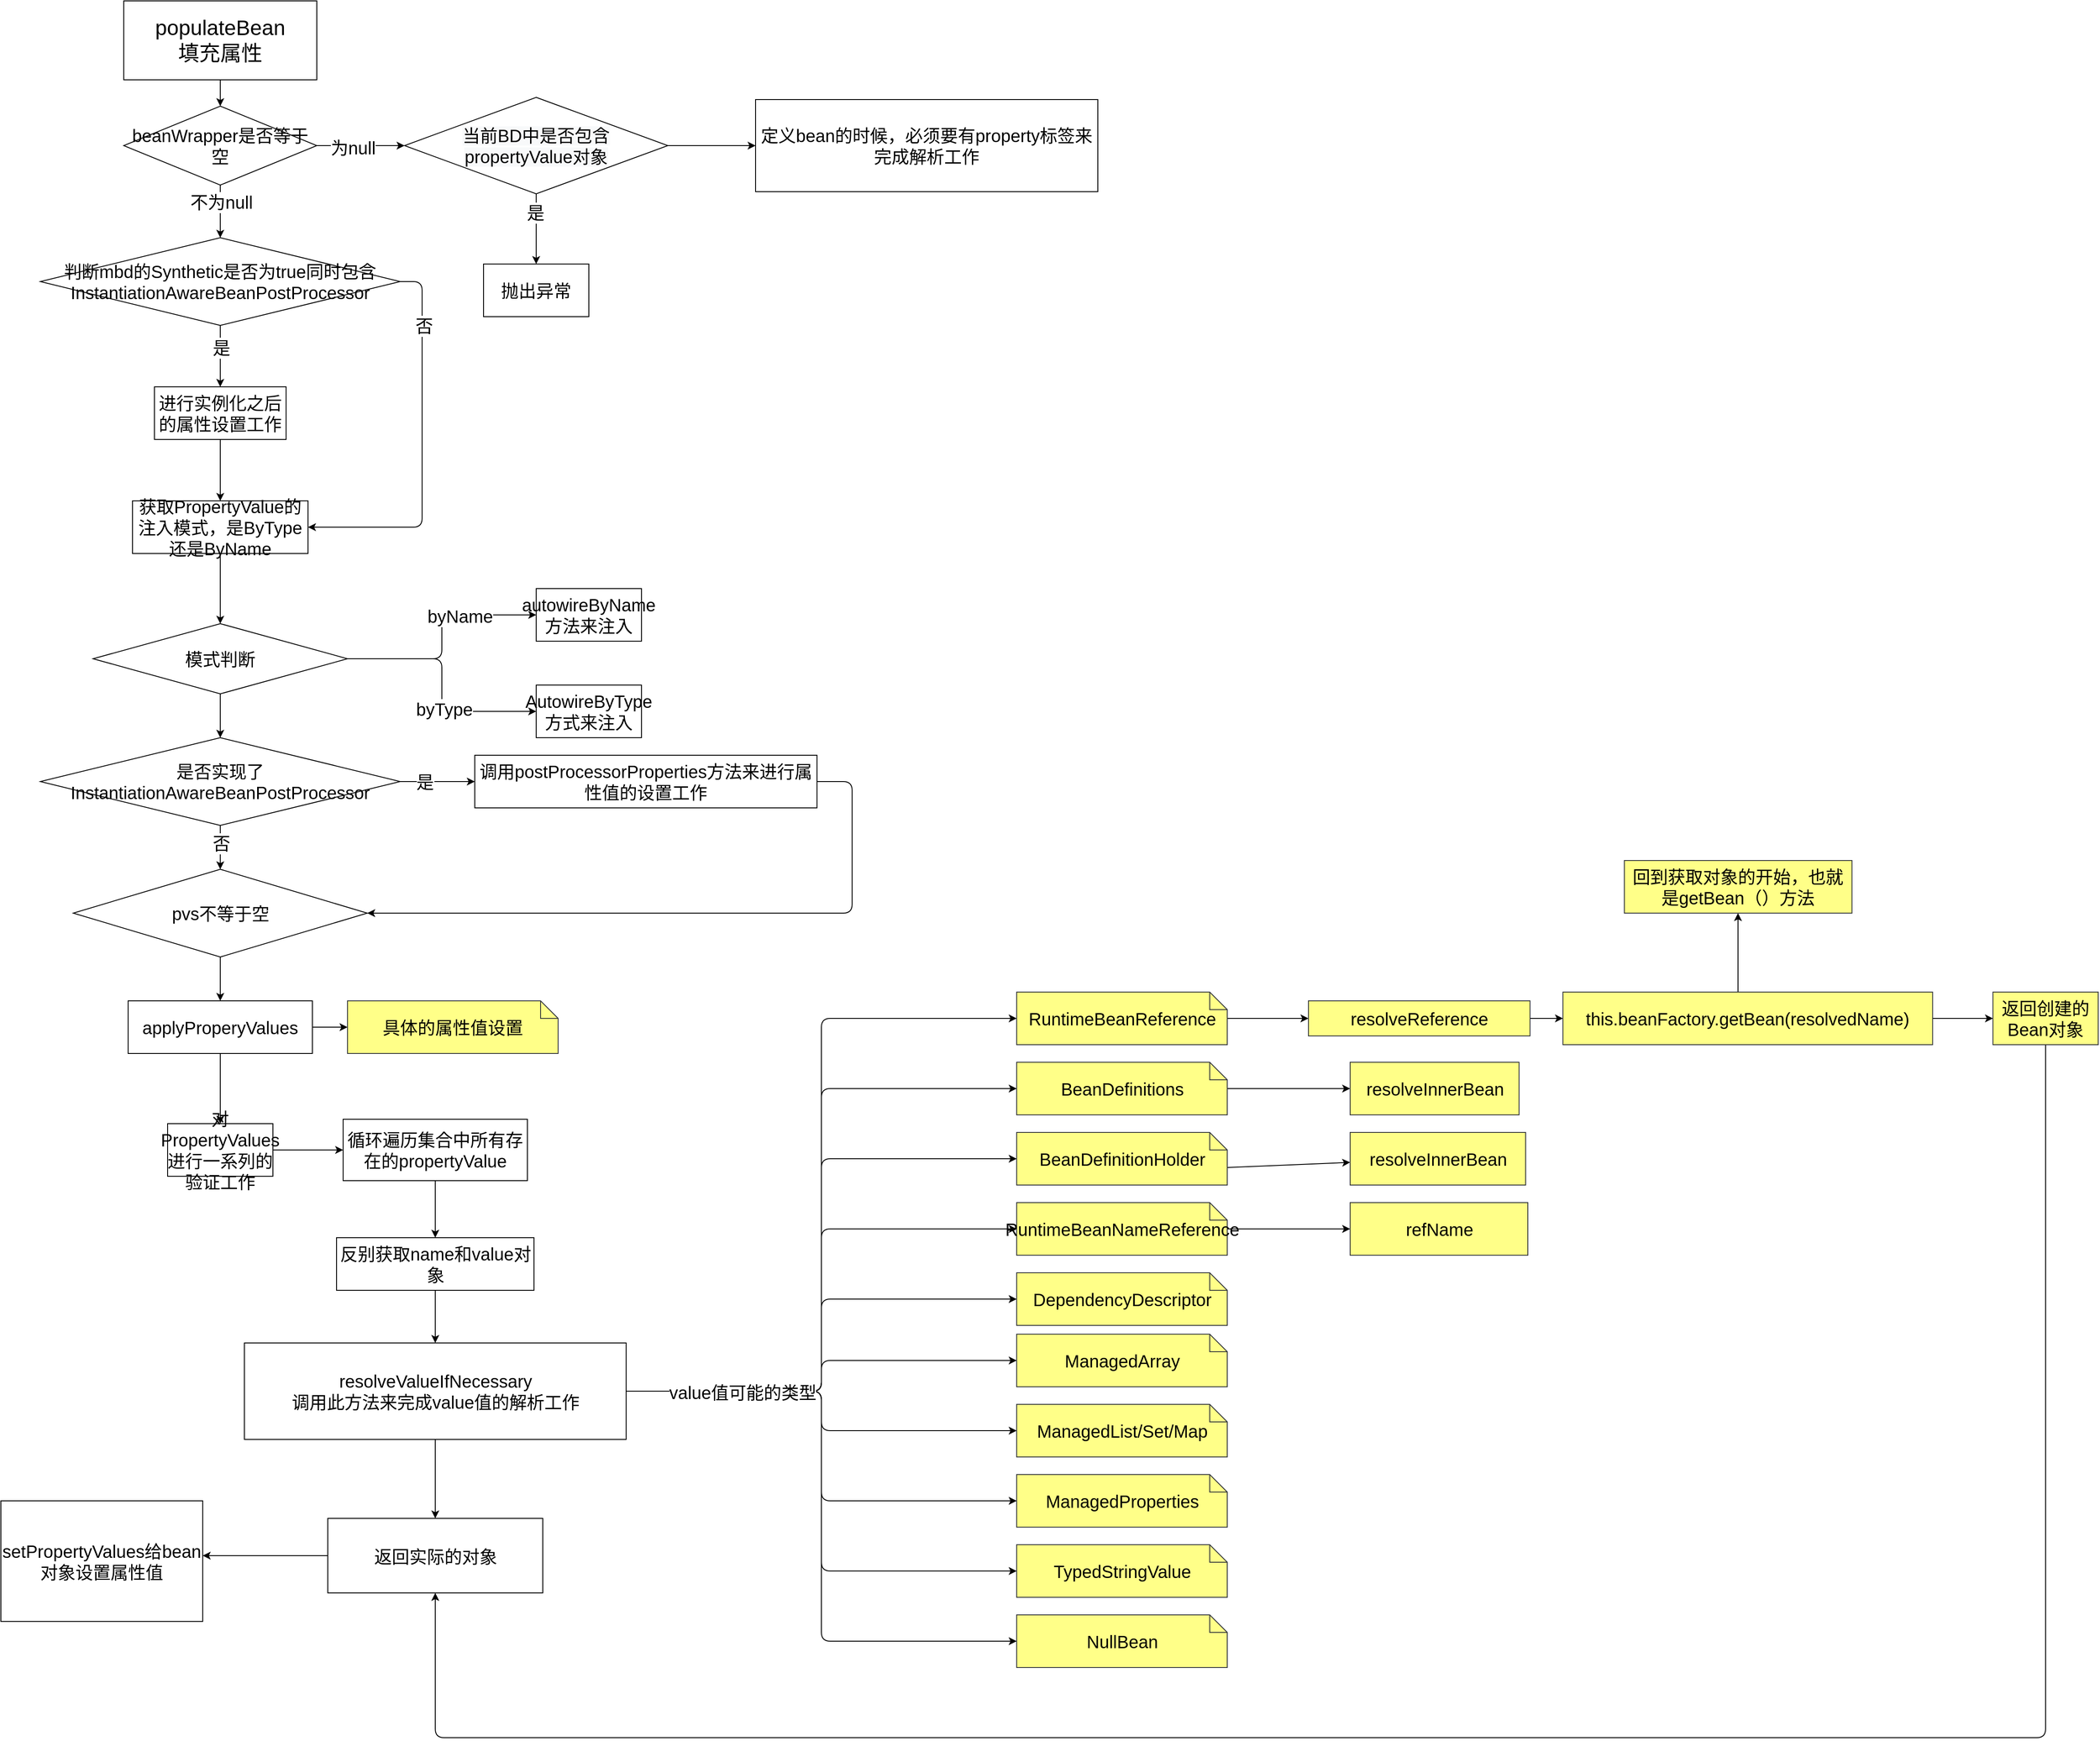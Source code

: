 <mxfile>
    <diagram id="-OYodvtU612ZM6xwr-c4" name="Page-1">
        <mxGraphModel dx="1261" dy="917" grid="1" gridSize="10" guides="1" tooltips="1" connect="1" arrows="1" fold="1" page="1" pageScale="1" pageWidth="10000000" pageHeight="10000000" math="0" shadow="0">
            <root>
                <mxCell id="0"/>
                <mxCell id="1" parent="0"/>
                <mxCell id="6" value="" style="edgeStyle=none;html=1;fontSize=24;" parent="1" source="2" target="5" edge="1">
                    <mxGeometry relative="1" as="geometry"/>
                </mxCell>
                <mxCell id="2" value="&lt;font style=&quot;font-size: 24px&quot;&gt;populateBean&lt;br&gt;填充属性&lt;/font&gt;" style="whiteSpace=wrap;html=1;" parent="1" vertex="1">
                    <mxGeometry x="150" y="320" width="220" height="90" as="geometry"/>
                </mxCell>
                <mxCell id="8" value="" style="edgeStyle=none;html=1;fontSize=20;entryX=0;entryY=0.5;entryDx=0;entryDy=0;" parent="1" source="5" target="16" edge="1">
                    <mxGeometry relative="1" as="geometry">
                        <mxPoint x="490" y="485" as="targetPoint"/>
                    </mxGeometry>
                </mxCell>
                <mxCell id="9" value="为null" style="edgeLabel;html=1;align=center;verticalAlign=middle;resizable=0;points=[];fontSize=20;" parent="8" vertex="1" connectable="0">
                    <mxGeometry x="-0.183" y="-2" relative="1" as="geometry">
                        <mxPoint as="offset"/>
                    </mxGeometry>
                </mxCell>
                <mxCell id="11" value="" style="edgeStyle=none;html=1;fontSize=20;entryX=0.5;entryY=0;entryDx=0;entryDy=0;" parent="1" source="5" target="22" edge="1">
                    <mxGeometry relative="1" as="geometry">
                        <mxPoint x="260" y="610" as="targetPoint"/>
                    </mxGeometry>
                </mxCell>
                <mxCell id="12" value="不为null" style="edgeLabel;html=1;align=center;verticalAlign=middle;resizable=0;points=[];fontSize=20;" parent="11" vertex="1" connectable="0">
                    <mxGeometry x="-0.368" y="1" relative="1" as="geometry">
                        <mxPoint as="offset"/>
                    </mxGeometry>
                </mxCell>
                <mxCell id="5" value="&lt;font style=&quot;font-size: 20px&quot;&gt;beanWrapper是否等于空&lt;/font&gt;" style="rhombus;whiteSpace=wrap;html=1;" parent="1" vertex="1">
                    <mxGeometry x="150" y="440" width="220" height="90" as="geometry"/>
                </mxCell>
                <mxCell id="14" value="" style="edgeStyle=none;html=1;fontSize=20;" parent="1" source="16" target="13" edge="1">
                    <mxGeometry relative="1" as="geometry">
                        <mxPoint x="830" y="485" as="sourcePoint"/>
                    </mxGeometry>
                </mxCell>
                <mxCell id="13" value="&lt;font style=&quot;font-size: 20px&quot;&gt;定义bean的时候，必须要有property标签来完成解析工作&lt;/font&gt;" style="whiteSpace=wrap;html=1;" parent="1" vertex="1">
                    <mxGeometry x="870" y="432.5" width="390" height="105" as="geometry"/>
                </mxCell>
                <mxCell id="18" value="" style="edgeStyle=none;html=1;fontSize=20;" parent="1" source="16" target="17" edge="1">
                    <mxGeometry relative="1" as="geometry"/>
                </mxCell>
                <mxCell id="21" value="是" style="edgeLabel;html=1;align=center;verticalAlign=middle;resizable=0;points=[];fontSize=20;" parent="18" vertex="1" connectable="0">
                    <mxGeometry x="-0.475" y="-1" relative="1" as="geometry">
                        <mxPoint as="offset"/>
                    </mxGeometry>
                </mxCell>
                <mxCell id="16" value="&#10;&#10;&lt;span style=&quot;color: rgb(0, 0, 0); font-family: helvetica; font-size: 20px; font-style: normal; font-weight: 400; letter-spacing: normal; text-align: center; text-indent: 0px; text-transform: none; word-spacing: 0px; background-color: rgb(248, 249, 250); display: inline; float: none;&quot;&gt;当前BD中是否包含&lt;/span&gt;&lt;br style=&quot;color: rgb(0, 0, 0); font-family: helvetica; font-size: 20px; font-style: normal; font-weight: 400; letter-spacing: normal; text-align: center; text-indent: 0px; text-transform: none; word-spacing: 0px; background-color: rgb(248, 249, 250);&quot;&gt;&lt;span style=&quot;color: rgb(0, 0, 0); font-family: helvetica; font-size: 20px; font-style: normal; font-weight: 400; letter-spacing: normal; text-align: center; text-indent: 0px; text-transform: none; word-spacing: 0px; background-color: rgb(248, 249, 250); display: inline; float: none;&quot;&gt;propertyValue对象&lt;/span&gt;&#10;&#10;" style="rhombus;whiteSpace=wrap;html=1;fontSize=20;" parent="1" vertex="1">
                    <mxGeometry x="470" y="430" width="300" height="110" as="geometry"/>
                </mxCell>
                <mxCell id="17" value="抛出异常" style="whiteSpace=wrap;html=1;fontSize=20;" parent="1" vertex="1">
                    <mxGeometry x="560" y="620" width="120" height="60" as="geometry"/>
                </mxCell>
                <mxCell id="24" value="" style="edgeStyle=none;html=1;fontSize=20;" parent="1" source="22" target="23" edge="1">
                    <mxGeometry relative="1" as="geometry"/>
                </mxCell>
                <mxCell id="25" value="是" style="edgeLabel;html=1;align=center;verticalAlign=middle;resizable=0;points=[];fontSize=20;" parent="24" vertex="1" connectable="0">
                    <mxGeometry x="-0.3" y="1" relative="1" as="geometry">
                        <mxPoint as="offset"/>
                    </mxGeometry>
                </mxCell>
                <mxCell id="29" style="edgeStyle=elbowEdgeStyle;html=1;exitX=1;exitY=0.5;exitDx=0;exitDy=0;entryX=1;entryY=0.5;entryDx=0;entryDy=0;fontSize=20;" parent="1" source="22" target="26" edge="1">
                    <mxGeometry relative="1" as="geometry">
                        <Array as="points">
                            <mxPoint x="490" y="780"/>
                        </Array>
                    </mxGeometry>
                </mxCell>
                <mxCell id="30" value="否" style="edgeLabel;html=1;align=center;verticalAlign=middle;resizable=0;points=[];fontSize=20;" parent="29" vertex="1" connectable="0">
                    <mxGeometry x="-0.658" y="2" relative="1" as="geometry">
                        <mxPoint as="offset"/>
                    </mxGeometry>
                </mxCell>
                <mxCell id="22" value="判断mbd的Synthetic是否为true同时包含InstantiationAwareBeanPostProcessor" style="rhombus;whiteSpace=wrap;html=1;fontSize=20;" parent="1" vertex="1">
                    <mxGeometry x="55" y="590" width="410" height="100" as="geometry"/>
                </mxCell>
                <mxCell id="27" value="" style="edgeStyle=none;html=1;fontSize=20;" parent="1" source="23" target="26" edge="1">
                    <mxGeometry relative="1" as="geometry"/>
                </mxCell>
                <mxCell id="23" value="进行实例化之后的属性设置工作" style="whiteSpace=wrap;html=1;fontSize=20;" parent="1" vertex="1">
                    <mxGeometry x="185" y="760" width="150" height="60" as="geometry"/>
                </mxCell>
                <mxCell id="32" value="" style="edgeStyle=elbowEdgeStyle;html=1;fontSize=20;" parent="1" source="26" target="31" edge="1">
                    <mxGeometry relative="1" as="geometry"/>
                </mxCell>
                <mxCell id="26" value="获取PropertyValue的注入模式，是ByType还是ByName" style="whiteSpace=wrap;html=1;fontSize=20;" parent="1" vertex="1">
                    <mxGeometry x="160" y="890" width="200" height="60" as="geometry"/>
                </mxCell>
                <mxCell id="34" value="" style="edgeStyle=elbowEdgeStyle;html=1;fontSize=20;" parent="1" source="31" target="33" edge="1">
                    <mxGeometry relative="1" as="geometry"/>
                </mxCell>
                <mxCell id="35" value="byName" style="edgeLabel;html=1;align=center;verticalAlign=middle;resizable=0;points=[];fontSize=20;" parent="34" vertex="1" connectable="0">
                    <mxGeometry x="0.345" y="-1" relative="1" as="geometry">
                        <mxPoint as="offset"/>
                    </mxGeometry>
                </mxCell>
                <mxCell id="36" style="edgeStyle=elbowEdgeStyle;html=1;exitX=1;exitY=0.5;exitDx=0;exitDy=0;fontSize=20;entryX=0;entryY=0.5;entryDx=0;entryDy=0;" parent="1" source="31" target="37" edge="1">
                    <mxGeometry relative="1" as="geometry">
                        <mxPoint x="620" y="1180" as="targetPoint"/>
                    </mxGeometry>
                </mxCell>
                <mxCell id="38" value="byType" style="edgeLabel;html=1;align=center;verticalAlign=middle;resizable=0;points=[];fontSize=20;" parent="36" vertex="1" connectable="0">
                    <mxGeometry x="0.194" y="2" relative="1" as="geometry">
                        <mxPoint as="offset"/>
                    </mxGeometry>
                </mxCell>
                <mxCell id="40" style="edgeStyle=elbowEdgeStyle;html=1;exitX=0.5;exitY=1;exitDx=0;exitDy=0;entryX=0.5;entryY=0;entryDx=0;entryDy=0;fontSize=20;" parent="1" source="31" target="39" edge="1">
                    <mxGeometry relative="1" as="geometry"/>
                </mxCell>
                <mxCell id="31" value="模式判断" style="rhombus;whiteSpace=wrap;html=1;fontSize=20;" parent="1" vertex="1">
                    <mxGeometry x="115" y="1030" width="290" height="80" as="geometry"/>
                </mxCell>
                <mxCell id="33" value="autowireByName方法来注入" style="whiteSpace=wrap;html=1;fontSize=20;" parent="1" vertex="1">
                    <mxGeometry x="620" y="990" width="120" height="60" as="geometry"/>
                </mxCell>
                <mxCell id="37" value="AutowireByType方式来注入" style="whiteSpace=wrap;html=1;fontSize=20;" parent="1" vertex="1">
                    <mxGeometry x="620" y="1100" width="120" height="60" as="geometry"/>
                </mxCell>
                <mxCell id="42" value="" style="edgeStyle=elbowEdgeStyle;html=1;fontSize=20;" parent="1" source="39" target="41" edge="1">
                    <mxGeometry relative="1" as="geometry"/>
                </mxCell>
                <mxCell id="43" value="是" style="edgeLabel;html=1;align=center;verticalAlign=middle;resizable=0;points=[];fontSize=20;" parent="42" vertex="1" connectable="0">
                    <mxGeometry x="-0.341" relative="1" as="geometry">
                        <mxPoint as="offset"/>
                    </mxGeometry>
                </mxCell>
                <mxCell id="45" value="" style="edgeStyle=elbowEdgeStyle;html=1;fontSize=20;entryX=0.5;entryY=0;entryDx=0;entryDy=0;" parent="1" source="39" target="48" edge="1">
                    <mxGeometry relative="1" as="geometry">
                        <mxPoint x="260" y="1360" as="targetPoint"/>
                    </mxGeometry>
                </mxCell>
                <mxCell id="46" value="否" style="edgeLabel;html=1;align=center;verticalAlign=middle;resizable=0;points=[];fontSize=20;" parent="45" vertex="1" connectable="0">
                    <mxGeometry x="-0.2" y="1" relative="1" as="geometry">
                        <mxPoint as="offset"/>
                    </mxGeometry>
                </mxCell>
                <mxCell id="39" value="是否实现了InstantiationAwareBeanPostProcessor" style="rhombus;whiteSpace=wrap;html=1;fontSize=20;" parent="1" vertex="1">
                    <mxGeometry x="55" y="1160" width="410" height="100" as="geometry"/>
                </mxCell>
                <mxCell id="47" style="edgeStyle=elbowEdgeStyle;html=1;exitX=1;exitY=0.5;exitDx=0;exitDy=0;fontSize=20;entryX=1;entryY=0.5;entryDx=0;entryDy=0;" parent="1" source="41" target="48" edge="1">
                    <mxGeometry relative="1" as="geometry">
                        <mxPoint x="320" y="1390" as="targetPoint"/>
                        <Array as="points">
                            <mxPoint x="980" y="1270"/>
                            <mxPoint x="1180" y="1600"/>
                            <mxPoint x="1030" y="1290"/>
                        </Array>
                    </mxGeometry>
                </mxCell>
                <mxCell id="41" value="调用postProcessorProperties方法来进行属性值的设置工作" style="whiteSpace=wrap;html=1;fontSize=20;" parent="1" vertex="1">
                    <mxGeometry x="550" y="1180" width="390" height="60" as="geometry"/>
                </mxCell>
                <mxCell id="50" value="" style="edgeStyle=elbowEdgeStyle;html=1;fontSize=20;" parent="1" source="48" target="49" edge="1">
                    <mxGeometry relative="1" as="geometry"/>
                </mxCell>
                <mxCell id="48" value="pvs不等于空" style="rhombus;whiteSpace=wrap;html=1;fontSize=20;" parent="1" vertex="1">
                    <mxGeometry x="92.5" y="1310" width="335" height="100" as="geometry"/>
                </mxCell>
                <mxCell id="55" style="edgeStyle=elbowEdgeStyle;html=1;exitX=1;exitY=0.5;exitDx=0;exitDy=0;fontSize=20;" parent="1" source="49" target="54" edge="1">
                    <mxGeometry relative="1" as="geometry"/>
                </mxCell>
                <mxCell id="57" value="" style="edgeStyle=elbowEdgeStyle;html=1;fontSize=20;" parent="1" source="49" target="56" edge="1">
                    <mxGeometry relative="1" as="geometry"/>
                </mxCell>
                <mxCell id="49" value="applyProperyValues" style="whiteSpace=wrap;html=1;fontSize=20;" parent="1" vertex="1">
                    <mxGeometry x="155" y="1460" width="210" height="60" as="geometry"/>
                </mxCell>
                <mxCell id="54" value="具体的属性值设置" style="shape=note;size=20;whiteSpace=wrap;html=1;fontSize=20;fillColor=#ffff88;strokeColor=#36393d;fontColor=#000000;" parent="1" vertex="1">
                    <mxGeometry x="405" y="1460" width="240" height="60" as="geometry"/>
                </mxCell>
                <mxCell id="59" value="" style="edgeStyle=elbowEdgeStyle;html=1;fontSize=20;" parent="1" source="56" target="58" edge="1">
                    <mxGeometry relative="1" as="geometry"/>
                </mxCell>
                <mxCell id="56" value="对PropertyValues进行一系列的验证工作" style="whiteSpace=wrap;html=1;fontSize=20;" parent="1" vertex="1">
                    <mxGeometry x="200" y="1600" width="120" height="60" as="geometry"/>
                </mxCell>
                <mxCell id="61" value="" style="edgeStyle=elbowEdgeStyle;html=1;fontSize=20;" parent="1" source="58" target="60" edge="1">
                    <mxGeometry relative="1" as="geometry"/>
                </mxCell>
                <mxCell id="58" value="循环遍历集合中所有存在的propertyValue" style="whiteSpace=wrap;html=1;fontSize=20;" parent="1" vertex="1">
                    <mxGeometry x="400" y="1595" width="210" height="70" as="geometry"/>
                </mxCell>
                <mxCell id="63" value="" style="edgeStyle=elbowEdgeStyle;html=1;fontSize=20;" parent="1" source="60" target="62" edge="1">
                    <mxGeometry relative="1" as="geometry"/>
                </mxCell>
                <mxCell id="60" value="反别获取name和value对象" style="whiteSpace=wrap;html=1;fontSize=20;" parent="1" vertex="1">
                    <mxGeometry x="392.5" y="1730" width="225" height="60" as="geometry"/>
                </mxCell>
                <mxCell id="65" value="" style="edgeStyle=elbowEdgeStyle;html=1;fontSize=20;" parent="1" source="62" target="64" edge="1">
                    <mxGeometry relative="1" as="geometry"/>
                </mxCell>
                <mxCell id="68" style="edgeStyle=elbowEdgeStyle;html=1;exitX=1;exitY=0.5;exitDx=0;exitDy=0;fontSize=20;" parent="1" source="62" target="67" edge="1">
                    <mxGeometry relative="1" as="geometry"/>
                </mxCell>
                <mxCell id="70" style="edgeStyle=elbowEdgeStyle;html=1;exitX=1;exitY=0.5;exitDx=0;exitDy=0;fontSize=20;" parent="1" source="62" target="69" edge="1">
                    <mxGeometry relative="1" as="geometry"/>
                </mxCell>
                <mxCell id="71" style="edgeStyle=elbowEdgeStyle;html=1;exitX=1;exitY=0.5;exitDx=0;exitDy=0;fontSize=20;entryX=0;entryY=0.5;entryDx=0;entryDy=0;entryPerimeter=0;" parent="1" source="62" target="72" edge="1">
                    <mxGeometry relative="1" as="geometry">
                        <mxPoint x="900" y="2090" as="targetPoint"/>
                    </mxGeometry>
                </mxCell>
                <mxCell id="81" style="edgeStyle=elbowEdgeStyle;html=1;exitX=1;exitY=0.5;exitDx=0;exitDy=0;entryX=0;entryY=0.5;entryDx=0;entryDy=0;entryPerimeter=0;fontSize=20;" parent="1" source="62" target="74" edge="1">
                    <mxGeometry relative="1" as="geometry"/>
                </mxCell>
                <mxCell id="82" style="edgeStyle=elbowEdgeStyle;html=1;exitX=1;exitY=0.5;exitDx=0;exitDy=0;fontSize=20;" parent="1" source="62" target="73" edge="1">
                    <mxGeometry relative="1" as="geometry"/>
                </mxCell>
                <mxCell id="83" style="edgeStyle=elbowEdgeStyle;html=1;exitX=1;exitY=0.5;exitDx=0;exitDy=0;fontSize=20;" parent="1" source="62" target="75" edge="1">
                    <mxGeometry relative="1" as="geometry"/>
                </mxCell>
                <mxCell id="84" style="edgeStyle=elbowEdgeStyle;html=1;exitX=1;exitY=0.5;exitDx=0;exitDy=0;entryX=0;entryY=0.5;entryDx=0;entryDy=0;entryPerimeter=0;fontSize=20;" parent="1" source="62" target="76" edge="1">
                    <mxGeometry relative="1" as="geometry"/>
                </mxCell>
                <mxCell id="85" style="edgeStyle=elbowEdgeStyle;html=1;exitX=1;exitY=0.5;exitDx=0;exitDy=0;fontSize=20;" parent="1" source="62" target="78" edge="1">
                    <mxGeometry relative="1" as="geometry"/>
                </mxCell>
                <mxCell id="86" style="edgeStyle=elbowEdgeStyle;html=1;exitX=1;exitY=0.5;exitDx=0;exitDy=0;fontSize=20;" parent="1" source="62" target="79" edge="1">
                    <mxGeometry relative="1" as="geometry"/>
                </mxCell>
                <mxCell id="87" style="edgeStyle=elbowEdgeStyle;html=1;exitX=1;exitY=0.5;exitDx=0;exitDy=0;fontSize=20;" parent="1" source="62" target="80" edge="1">
                    <mxGeometry relative="1" as="geometry"/>
                </mxCell>
                <mxCell id="89" value="value值可能的类型" style="edgeLabel;html=1;align=center;verticalAlign=middle;resizable=0;points=[];fontSize=20;" parent="87" vertex="1" connectable="0">
                    <mxGeometry x="-0.637" y="-1" relative="1" as="geometry">
                        <mxPoint as="offset"/>
                    </mxGeometry>
                </mxCell>
                <mxCell id="62" value="resolveValueIfNecessary&lt;br&gt;调用此方法来完成value值的解析工作" style="whiteSpace=wrap;html=1;fontSize=20;" parent="1" vertex="1">
                    <mxGeometry x="287.5" y="1850" width="435" height="110" as="geometry"/>
                </mxCell>
                <mxCell id="106" value="" style="edgeStyle=elbowEdgeStyle;elbow=vertical;html=1;fontSize=20;" parent="1" source="64" target="105" edge="1">
                    <mxGeometry relative="1" as="geometry"/>
                </mxCell>
                <mxCell id="64" value="返回实际的对象" style="whiteSpace=wrap;html=1;fontSize=20;" parent="1" vertex="1">
                    <mxGeometry x="382.5" y="2050" width="245" height="85" as="geometry"/>
                </mxCell>
                <mxCell id="91" value="" style="edgeStyle=elbowEdgeStyle;html=1;fontSize=20;fontColor=#000000;" parent="1" source="67" target="90" edge="1">
                    <mxGeometry relative="1" as="geometry"/>
                </mxCell>
                <mxCell id="67" value="RuntimeBeanReference" style="shape=note;size=20;whiteSpace=wrap;html=1;fontSize=20;fillColor=#ffff88;strokeColor=#36393d;fontColor=#000000;" parent="1" vertex="1">
                    <mxGeometry x="1167.5" y="1450" width="240" height="60" as="geometry"/>
                </mxCell>
                <mxCell id="99" value="" style="edgeStyle=elbowEdgeStyle;html=1;fontSize=20;fontColor=#000000;" parent="1" source="69" target="98" edge="1">
                    <mxGeometry relative="1" as="geometry"/>
                </mxCell>
                <mxCell id="69" value="BeanDefinitions" style="shape=note;size=20;whiteSpace=wrap;html=1;fontSize=20;fillColor=#ffff88;strokeColor=#36393d;fontColor=#000000;" parent="1" vertex="1">
                    <mxGeometry x="1167.5" y="1530" width="240" height="60" as="geometry"/>
                </mxCell>
                <mxCell id="107" style="edgeStyle=none;html=1;exitX=0;exitY=0;exitDx=240;exitDy=40;exitPerimeter=0;fontColor=#000000;" edge="1" parent="1" source="72" target="100">
                    <mxGeometry relative="1" as="geometry"/>
                </mxCell>
                <mxCell id="72" value="BeanDefinitionHolder" style="shape=note;size=20;whiteSpace=wrap;html=1;fontSize=20;fillColor=#ffff88;strokeColor=#36393d;fontColor=#000000;" parent="1" vertex="1">
                    <mxGeometry x="1167.5" y="1610" width="240" height="60" as="geometry"/>
                </mxCell>
                <mxCell id="73" value="DependencyDescriptor" style="shape=note;size=20;whiteSpace=wrap;html=1;fontSize=20;fillColor=#ffff88;strokeColor=#36393d;fontColor=#000000;" parent="1" vertex="1">
                    <mxGeometry x="1167.5" y="1770" width="240" height="60" as="geometry"/>
                </mxCell>
                <mxCell id="103" value="" style="edgeStyle=elbowEdgeStyle;html=1;fontSize=20;fontColor=#000000;" parent="1" source="74" target="102" edge="1">
                    <mxGeometry relative="1" as="geometry"/>
                </mxCell>
                <mxCell id="74" value="RuntimeBeanNameReference" style="shape=note;size=20;whiteSpace=wrap;html=1;fontSize=20;fillColor=#ffff88;strokeColor=#36393d;fontColor=#000000;" parent="1" vertex="1">
                    <mxGeometry x="1167.5" y="1690" width="240" height="60" as="geometry"/>
                </mxCell>
                <mxCell id="75" value="ManagedArray" style="shape=note;size=20;whiteSpace=wrap;html=1;fontSize=20;fillColor=#ffff88;strokeColor=#36393d;fontColor=#000000;" parent="1" vertex="1">
                    <mxGeometry x="1167.5" y="1840" width="240" height="60" as="geometry"/>
                </mxCell>
                <mxCell id="76" value="&lt;span&gt;ManagedList/Set/Map&lt;/span&gt;" style="shape=note;size=20;whiteSpace=wrap;html=1;fontSize=20;fillColor=#ffff88;strokeColor=#36393d;fontColor=#000000;" parent="1" vertex="1">
                    <mxGeometry x="1167.5" y="1920" width="240" height="60" as="geometry"/>
                </mxCell>
                <mxCell id="78" value="&lt;span&gt;ManagedProperties&lt;/span&gt;" style="shape=note;size=20;whiteSpace=wrap;html=1;fontSize=20;fillColor=#ffff88;strokeColor=#36393d;fontColor=#000000;" parent="1" vertex="1">
                    <mxGeometry x="1167.5" y="2000" width="240" height="60" as="geometry"/>
                </mxCell>
                <mxCell id="79" value="TypedStringValue" style="shape=note;size=20;whiteSpace=wrap;html=1;fontSize=20;fillColor=#ffff88;strokeColor=#36393d;fontColor=#000000;" parent="1" vertex="1">
                    <mxGeometry x="1167.5" y="2080" width="240" height="60" as="geometry"/>
                </mxCell>
                <mxCell id="80" value="NullBean" style="shape=note;size=20;whiteSpace=wrap;html=1;fontSize=20;fillColor=#ffff88;strokeColor=#36393d;fontColor=#000000;" parent="1" vertex="1">
                    <mxGeometry x="1167.5" y="2160" width="240" height="60" as="geometry"/>
                </mxCell>
                <mxCell id="93" value="" style="edgeStyle=elbowEdgeStyle;html=1;fontSize=20;fontColor=#000000;" parent="1" source="90" target="92" edge="1">
                    <mxGeometry relative="1" as="geometry"/>
                </mxCell>
                <mxCell id="90" value="resolveReference" style="whiteSpace=wrap;html=1;fontSize=20;fillColor=#ffff88;strokeColor=#36393d;fontColor=#000000;" parent="1" vertex="1">
                    <mxGeometry x="1500" y="1460" width="252.5" height="40" as="geometry"/>
                </mxCell>
                <mxCell id="95" value="" style="edgeStyle=elbowEdgeStyle;html=1;fontSize=20;fontColor=#000000;" parent="1" source="92" target="94" edge="1">
                    <mxGeometry relative="1" as="geometry"/>
                </mxCell>
                <mxCell id="97" value="" style="edgeStyle=elbowEdgeStyle;html=1;fontSize=20;" parent="1" source="92" target="96" edge="1">
                    <mxGeometry relative="1" as="geometry"/>
                </mxCell>
                <mxCell id="92" value="this.beanFactory.getBean(resolvedName)" style="whiteSpace=wrap;html=1;fontSize=20;fillColor=#ffff88;strokeColor=#36393d;fontColor=#000000;" parent="1" vertex="1">
                    <mxGeometry x="1790" y="1450" width="421.25" height="60" as="geometry"/>
                </mxCell>
                <mxCell id="94" value="回到获取对象的开始，也就是getBean（）方法" style="whiteSpace=wrap;html=1;fontSize=20;fillColor=#ffff88;strokeColor=#36393d;fontColor=#000000;" parent="1" vertex="1">
                    <mxGeometry x="1860" y="1300" width="259.38" height="60" as="geometry"/>
                </mxCell>
                <mxCell id="104" style="edgeStyle=elbowEdgeStyle;html=1;exitX=0.5;exitY=1;exitDx=0;exitDy=0;fontSize=20;elbow=vertical;" parent="1" source="96" target="64" edge="1">
                    <mxGeometry relative="1" as="geometry">
                        <mxPoint x="505" y="2140" as="targetPoint"/>
                        <Array as="points">
                            <mxPoint x="1500" y="2300"/>
                        </Array>
                    </mxGeometry>
                </mxCell>
                <mxCell id="96" value="返回创建的Bean对象" style="whiteSpace=wrap;html=1;fontSize=20;fillColor=#ffff88;strokeColor=#36393d;fontColor=#000000;" parent="1" vertex="1">
                    <mxGeometry x="2280.005" y="1450" width="120" height="60" as="geometry"/>
                </mxCell>
                <mxCell id="98" value="resolveInnerBean" style="whiteSpace=wrap;html=1;fontSize=20;fillColor=#ffff88;strokeColor=#36393d;fontColor=#000000;" parent="1" vertex="1">
                    <mxGeometry x="1547.5" y="1530" width="192.5" height="60" as="geometry"/>
                </mxCell>
                <mxCell id="100" value="resolveInnerBean" style="whiteSpace=wrap;html=1;fontSize=20;fillColor=#ffff88;strokeColor=#36393d;fontColor=#000000;" parent="1" vertex="1">
                    <mxGeometry x="1547.5" y="1610" width="200" height="60" as="geometry"/>
                </mxCell>
                <mxCell id="102" value="refName" style="whiteSpace=wrap;html=1;fontSize=20;fillColor=#ffff88;strokeColor=#36393d;fontColor=#000000;" parent="1" vertex="1">
                    <mxGeometry x="1547.5" y="1690" width="202.5" height="60" as="geometry"/>
                </mxCell>
                <mxCell id="105" value="setPropertyValues给bean对象设置属性值" style="whiteSpace=wrap;html=1;fontSize=20;" parent="1" vertex="1">
                    <mxGeometry x="10" y="2030" width="230" height="137.5" as="geometry"/>
                </mxCell>
            </root>
        </mxGraphModel>
    </diagram>
</mxfile>